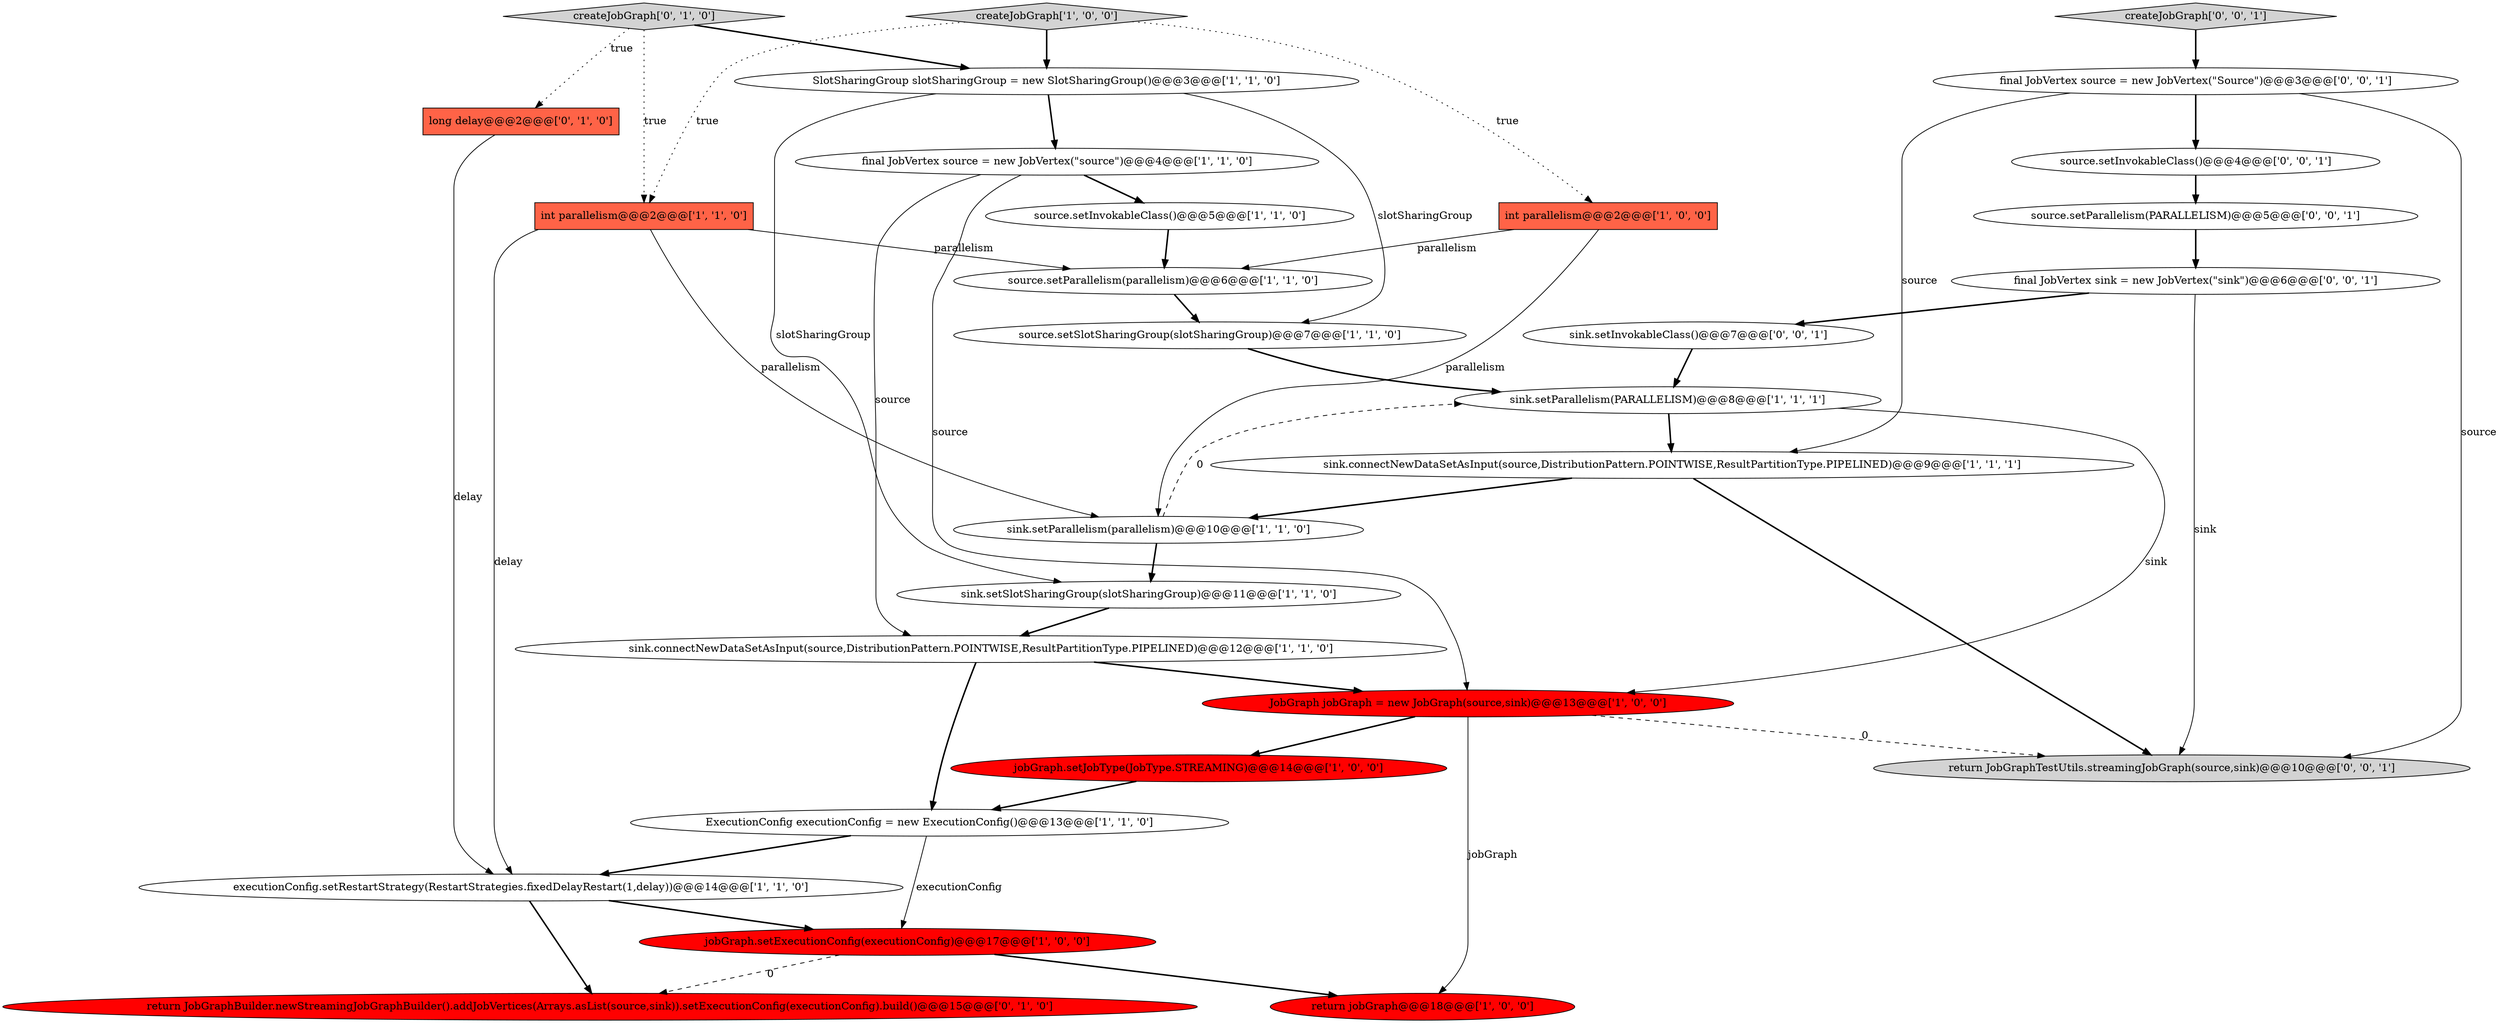 digraph {
15 [style = filled, label = "final JobVertex source = new JobVertex(\"source\")@@@4@@@['1', '1', '0']", fillcolor = white, shape = ellipse image = "AAA0AAABBB1BBB"];
16 [style = filled, label = "return jobGraph@@@18@@@['1', '0', '0']", fillcolor = red, shape = ellipse image = "AAA1AAABBB1BBB"];
9 [style = filled, label = "sink.setParallelism(parallelism)@@@10@@@['1', '1', '0']", fillcolor = white, shape = ellipse image = "AAA0AAABBB1BBB"];
22 [style = filled, label = "source.setInvokableClass()@@@4@@@['0', '0', '1']", fillcolor = white, shape = ellipse image = "AAA0AAABBB3BBB"];
4 [style = filled, label = "sink.connectNewDataSetAsInput(source,DistributionPattern.POINTWISE,ResultPartitionType.PIPELINED)@@@9@@@['1', '1', '1']", fillcolor = white, shape = ellipse image = "AAA0AAABBB1BBB"];
19 [style = filled, label = "long delay@@@2@@@['0', '1', '0']", fillcolor = tomato, shape = box image = "AAA0AAABBB2BBB"];
5 [style = filled, label = "source.setInvokableClass()@@@5@@@['1', '1', '0']", fillcolor = white, shape = ellipse image = "AAA0AAABBB1BBB"];
11 [style = filled, label = "int parallelism@@@2@@@['1', '1', '0']", fillcolor = tomato, shape = box image = "AAA0AAABBB1BBB"];
14 [style = filled, label = "source.setSlotSharingGroup(slotSharingGroup)@@@7@@@['1', '1', '0']", fillcolor = white, shape = ellipse image = "AAA0AAABBB1BBB"];
20 [style = filled, label = "return JobGraphBuilder.newStreamingJobGraphBuilder().addJobVertices(Arrays.asList(source,sink)).setExecutionConfig(executionConfig).build()@@@15@@@['0', '1', '0']", fillcolor = red, shape = ellipse image = "AAA1AAABBB2BBB"];
25 [style = filled, label = "sink.setInvokableClass()@@@7@@@['0', '0', '1']", fillcolor = white, shape = ellipse image = "AAA0AAABBB3BBB"];
13 [style = filled, label = "JobGraph jobGraph = new JobGraph(source,sink)@@@13@@@['1', '0', '0']", fillcolor = red, shape = ellipse image = "AAA1AAABBB1BBB"];
27 [style = filled, label = "source.setParallelism(PARALLELISM)@@@5@@@['0', '0', '1']", fillcolor = white, shape = ellipse image = "AAA0AAABBB3BBB"];
7 [style = filled, label = "sink.connectNewDataSetAsInput(source,DistributionPattern.POINTWISE,ResultPartitionType.PIPELINED)@@@12@@@['1', '1', '0']", fillcolor = white, shape = ellipse image = "AAA0AAABBB1BBB"];
28 [style = filled, label = "final JobVertex sink = new JobVertex(\"sink\")@@@6@@@['0', '0', '1']", fillcolor = white, shape = ellipse image = "AAA0AAABBB3BBB"];
8 [style = filled, label = "source.setParallelism(parallelism)@@@6@@@['1', '1', '0']", fillcolor = white, shape = ellipse image = "AAA0AAABBB1BBB"];
6 [style = filled, label = "int parallelism@@@2@@@['1', '0', '0']", fillcolor = tomato, shape = box image = "AAA0AAABBB1BBB"];
17 [style = filled, label = "SlotSharingGroup slotSharingGroup = new SlotSharingGroup()@@@3@@@['1', '1', '0']", fillcolor = white, shape = ellipse image = "AAA0AAABBB1BBB"];
3 [style = filled, label = "jobGraph.setExecutionConfig(executionConfig)@@@17@@@['1', '0', '0']", fillcolor = red, shape = ellipse image = "AAA1AAABBB1BBB"];
26 [style = filled, label = "final JobVertex source = new JobVertex(\"Source\")@@@3@@@['0', '0', '1']", fillcolor = white, shape = ellipse image = "AAA0AAABBB3BBB"];
24 [style = filled, label = "return JobGraphTestUtils.streamingJobGraph(source,sink)@@@10@@@['0', '0', '1']", fillcolor = lightgray, shape = ellipse image = "AAA0AAABBB3BBB"];
2 [style = filled, label = "executionConfig.setRestartStrategy(RestartStrategies.fixedDelayRestart(1,delay))@@@14@@@['1', '1', '0']", fillcolor = white, shape = ellipse image = "AAA0AAABBB1BBB"];
21 [style = filled, label = "createJobGraph['0', '1', '0']", fillcolor = lightgray, shape = diamond image = "AAA0AAABBB2BBB"];
23 [style = filled, label = "createJobGraph['0', '0', '1']", fillcolor = lightgray, shape = diamond image = "AAA0AAABBB3BBB"];
10 [style = filled, label = "sink.setSlotSharingGroup(slotSharingGroup)@@@11@@@['1', '1', '0']", fillcolor = white, shape = ellipse image = "AAA0AAABBB1BBB"];
1 [style = filled, label = "ExecutionConfig executionConfig = new ExecutionConfig()@@@13@@@['1', '1', '0']", fillcolor = white, shape = ellipse image = "AAA0AAABBB1BBB"];
0 [style = filled, label = "sink.setParallelism(PARALLELISM)@@@8@@@['1', '1', '1']", fillcolor = white, shape = ellipse image = "AAA0AAABBB1BBB"];
12 [style = filled, label = "createJobGraph['1', '0', '0']", fillcolor = lightgray, shape = diamond image = "AAA0AAABBB1BBB"];
18 [style = filled, label = "jobGraph.setJobType(JobType.STREAMING)@@@14@@@['1', '0', '0']", fillcolor = red, shape = ellipse image = "AAA1AAABBB1BBB"];
7->13 [style = bold, label=""];
25->0 [style = bold, label=""];
4->9 [style = bold, label=""];
5->8 [style = bold, label=""];
13->16 [style = solid, label="jobGraph"];
2->20 [style = bold, label=""];
7->1 [style = bold, label=""];
4->24 [style = bold, label=""];
21->11 [style = dotted, label="true"];
2->3 [style = bold, label=""];
27->28 [style = bold, label=""];
12->17 [style = bold, label=""];
23->26 [style = bold, label=""];
6->8 [style = solid, label="parallelism"];
8->14 [style = bold, label=""];
15->7 [style = solid, label="source"];
11->8 [style = solid, label="parallelism"];
9->10 [style = bold, label=""];
3->16 [style = bold, label=""];
26->4 [style = solid, label="source"];
17->14 [style = solid, label="slotSharingGroup"];
10->7 [style = bold, label=""];
15->5 [style = bold, label=""];
26->22 [style = bold, label=""];
12->11 [style = dotted, label="true"];
13->24 [style = dashed, label="0"];
19->2 [style = solid, label="delay"];
14->0 [style = bold, label=""];
18->1 [style = bold, label=""];
22->27 [style = bold, label=""];
12->6 [style = dotted, label="true"];
0->13 [style = solid, label="sink"];
6->9 [style = solid, label="parallelism"];
11->2 [style = solid, label="delay"];
0->4 [style = bold, label=""];
21->19 [style = dotted, label="true"];
3->20 [style = dashed, label="0"];
28->24 [style = solid, label="sink"];
9->0 [style = dashed, label="0"];
17->15 [style = bold, label=""];
28->25 [style = bold, label=""];
1->2 [style = bold, label=""];
13->18 [style = bold, label=""];
17->10 [style = solid, label="slotSharingGroup"];
11->9 [style = solid, label="parallelism"];
21->17 [style = bold, label=""];
15->13 [style = solid, label="source"];
1->3 [style = solid, label="executionConfig"];
26->24 [style = solid, label="source"];
}
